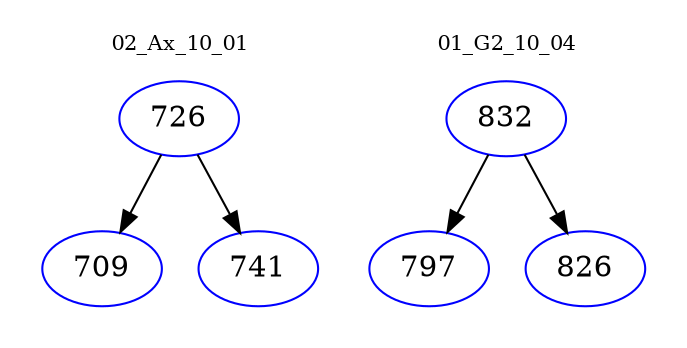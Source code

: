 digraph{
subgraph cluster_0 {
color = white
label = "02_Ax_10_01";
fontsize=10;
T0_726 [label="726", color="blue"]
T0_726 -> T0_709 [color="black"]
T0_709 [label="709", color="blue"]
T0_726 -> T0_741 [color="black"]
T0_741 [label="741", color="blue"]
}
subgraph cluster_1 {
color = white
label = "01_G2_10_04";
fontsize=10;
T1_832 [label="832", color="blue"]
T1_832 -> T1_797 [color="black"]
T1_797 [label="797", color="blue"]
T1_832 -> T1_826 [color="black"]
T1_826 [label="826", color="blue"]
}
}
